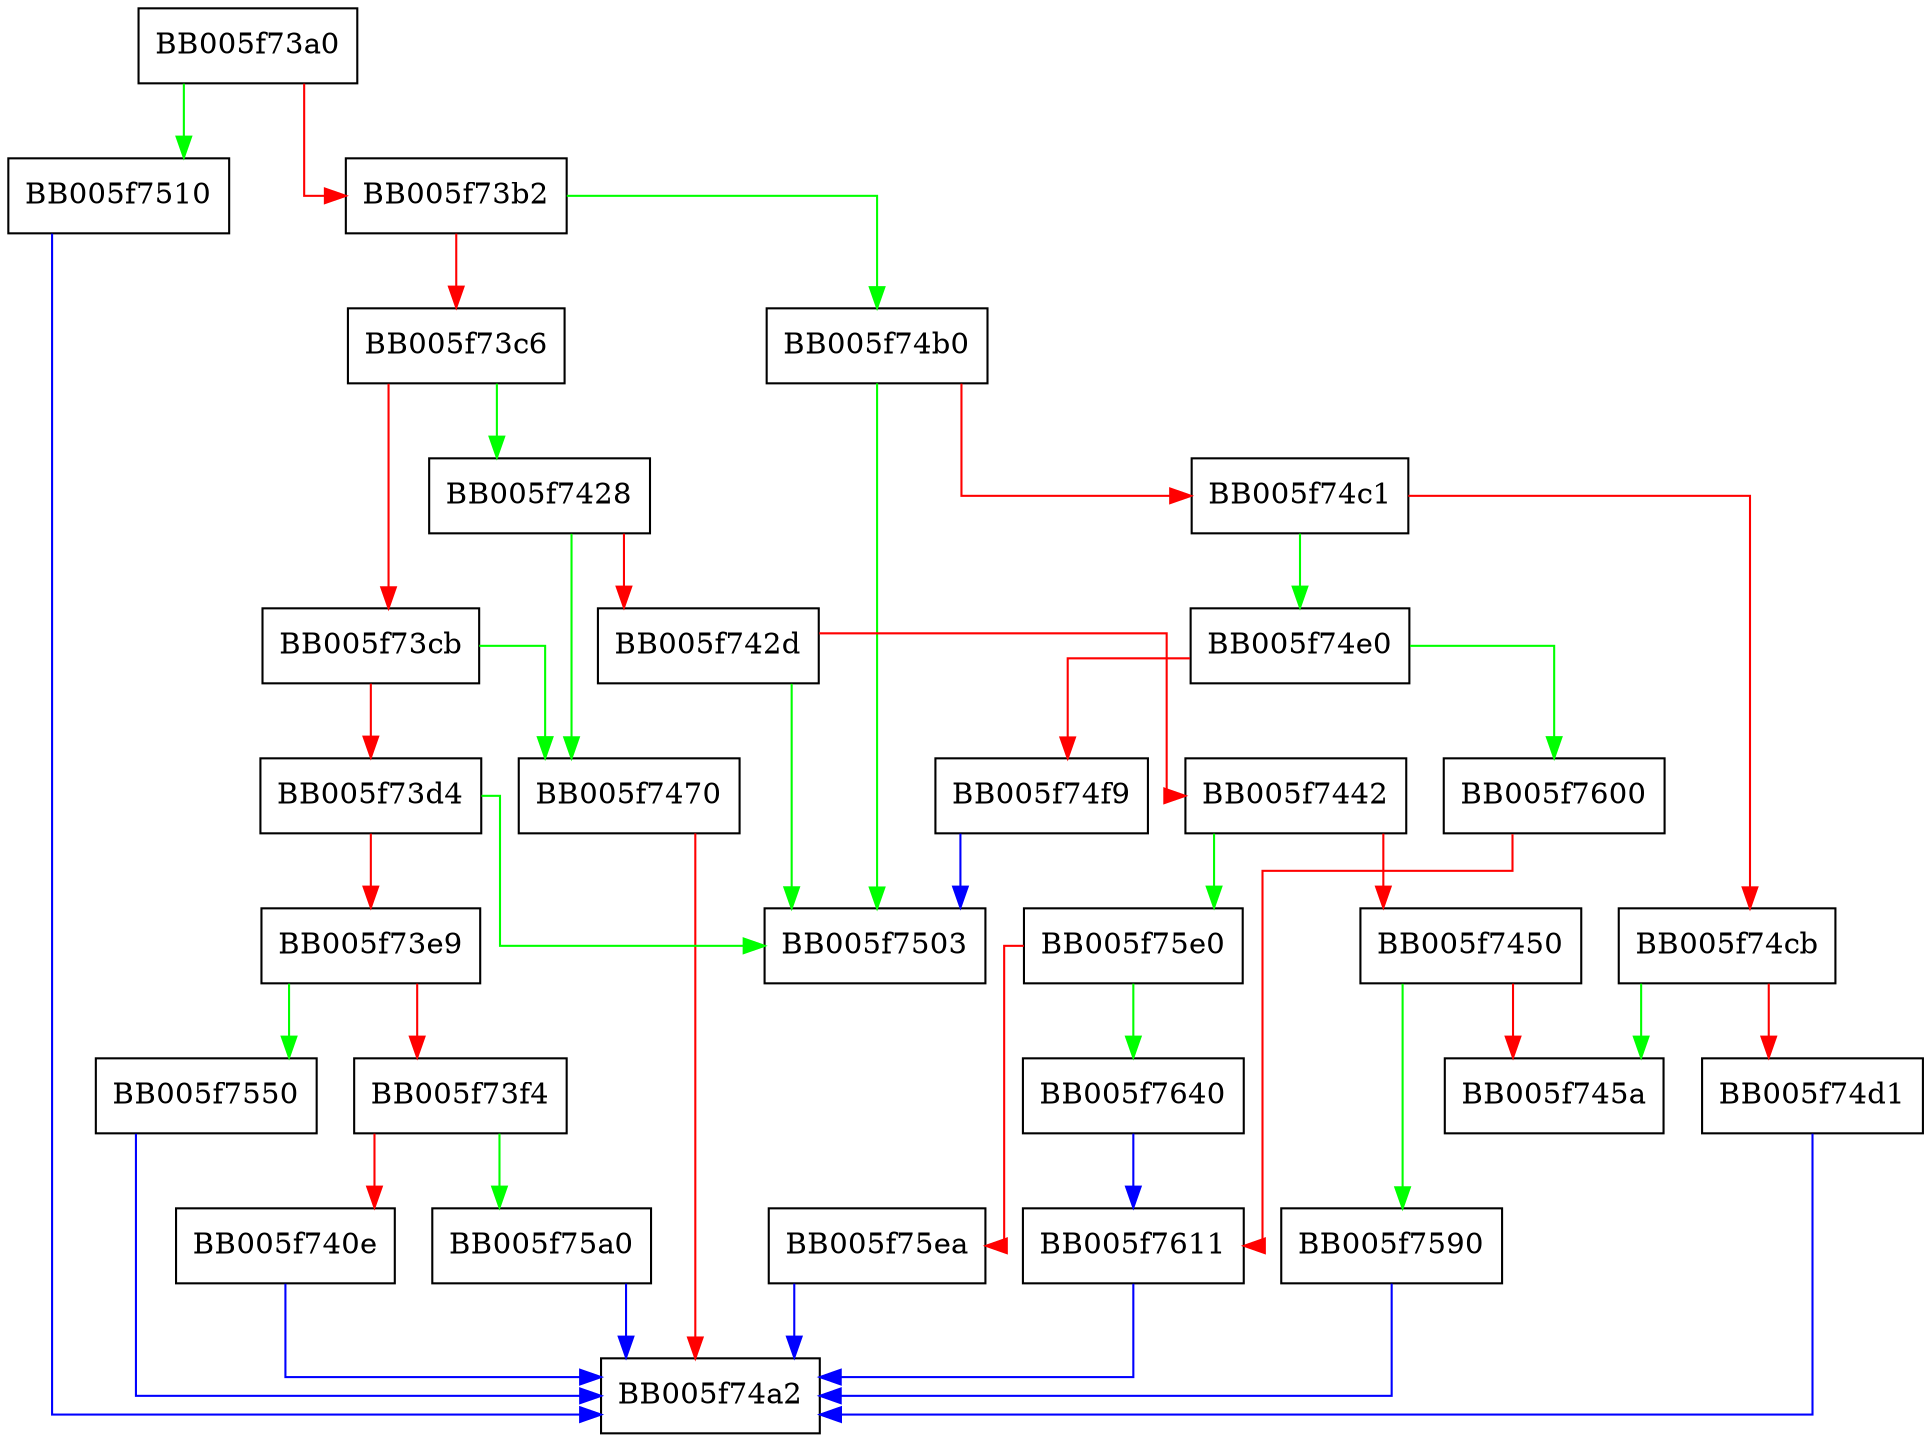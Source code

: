 digraph OSSL_PARAM_set_int64 {
  node [shape="box"];
  graph [splines=ortho];
  BB005f73a0 -> BB005f7510 [color="green"];
  BB005f73a0 -> BB005f73b2 [color="red"];
  BB005f73b2 -> BB005f74b0 [color="green"];
  BB005f73b2 -> BB005f73c6 [color="red"];
  BB005f73c6 -> BB005f7428 [color="green"];
  BB005f73c6 -> BB005f73cb [color="red"];
  BB005f73cb -> BB005f7470 [color="green"];
  BB005f73cb -> BB005f73d4 [color="red"];
  BB005f73d4 -> BB005f7503 [color="green"];
  BB005f73d4 -> BB005f73e9 [color="red"];
  BB005f73e9 -> BB005f7550 [color="green"];
  BB005f73e9 -> BB005f73f4 [color="red"];
  BB005f73f4 -> BB005f75a0 [color="green"];
  BB005f73f4 -> BB005f740e [color="red"];
  BB005f740e -> BB005f74a2 [color="blue"];
  BB005f7428 -> BB005f7470 [color="green"];
  BB005f7428 -> BB005f742d [color="red"];
  BB005f742d -> BB005f7503 [color="green"];
  BB005f742d -> BB005f7442 [color="red"];
  BB005f7442 -> BB005f75e0 [color="green"];
  BB005f7442 -> BB005f7450 [color="red"];
  BB005f7450 -> BB005f7590 [color="green"];
  BB005f7450 -> BB005f745a [color="red"];
  BB005f7470 -> BB005f74a2 [color="red"];
  BB005f74b0 -> BB005f7503 [color="green"];
  BB005f74b0 -> BB005f74c1 [color="red"];
  BB005f74c1 -> BB005f74e0 [color="green"];
  BB005f74c1 -> BB005f74cb [color="red"];
  BB005f74cb -> BB005f745a [color="green"];
  BB005f74cb -> BB005f74d1 [color="red"];
  BB005f74d1 -> BB005f74a2 [color="blue"];
  BB005f74e0 -> BB005f7600 [color="green"];
  BB005f74e0 -> BB005f74f9 [color="red"];
  BB005f74f9 -> BB005f7503 [color="blue"];
  BB005f7510 -> BB005f74a2 [color="blue"];
  BB005f7550 -> BB005f74a2 [color="blue"];
  BB005f7590 -> BB005f74a2 [color="blue"];
  BB005f75a0 -> BB005f74a2 [color="blue"];
  BB005f75e0 -> BB005f7640 [color="green"];
  BB005f75e0 -> BB005f75ea [color="red"];
  BB005f75ea -> BB005f74a2 [color="blue"];
  BB005f7600 -> BB005f7611 [color="red"];
  BB005f7611 -> BB005f74a2 [color="blue"];
  BB005f7640 -> BB005f7611 [color="blue"];
}